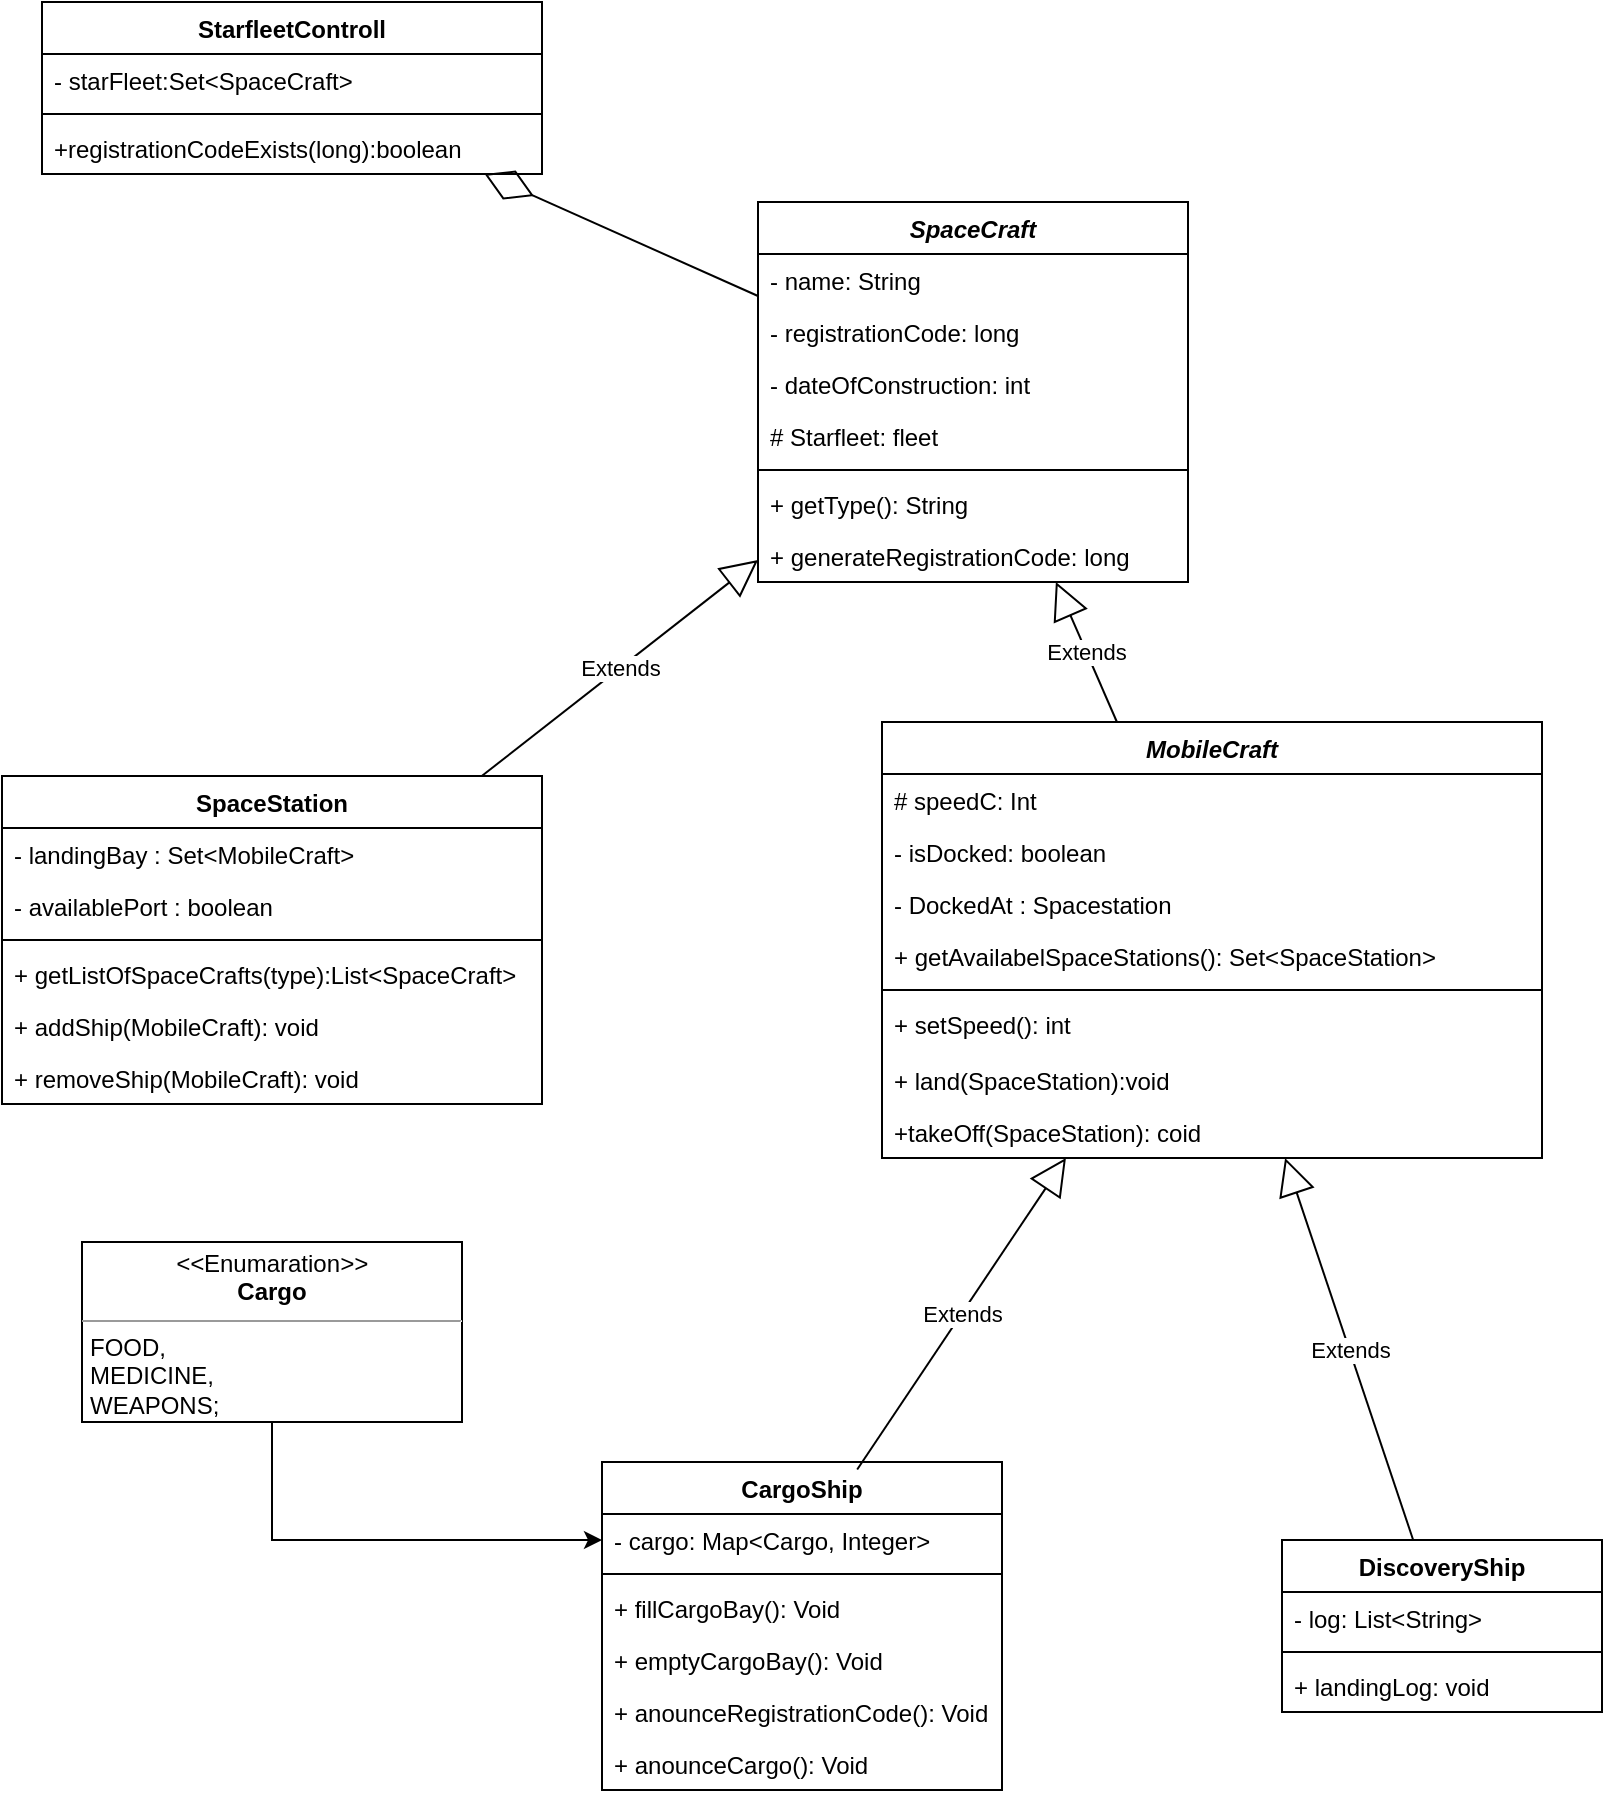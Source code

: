 <mxfile version="14.9.9" type="google"><diagram id="VpYGNZzz9T4SENYdZdwK" name="Page-1"><mxGraphModel dx="3152" dy="2173" grid="1" gridSize="10" guides="1" tooltips="1" connect="1" arrows="1" fold="1" page="1" pageScale="1" pageWidth="850" pageHeight="1100" math="0" shadow="0"><root><mxCell id="0"/><mxCell id="1" parent="0"/><mxCell id="brteoTNuK_Nv3a5XQ8D7-1" value="StarfleetControll" style="swimlane;fontStyle=1;align=center;verticalAlign=top;childLayout=stackLayout;horizontal=1;startSize=26;horizontalStack=0;resizeParent=1;resizeParentMax=0;resizeLast=0;collapsible=1;marginBottom=0;" parent="1" vertex="1"><mxGeometry x="-40" y="-450" width="250" height="86" as="geometry"/></mxCell><mxCell id="brteoTNuK_Nv3a5XQ8D7-2" value="- starFleet:Set&lt;SpaceCraft&gt;" style="text;strokeColor=none;fillColor=none;align=left;verticalAlign=top;spacingLeft=4;spacingRight=4;overflow=hidden;rotatable=0;points=[[0,0.5],[1,0.5]];portConstraint=eastwest;" parent="brteoTNuK_Nv3a5XQ8D7-1" vertex="1"><mxGeometry y="26" width="250" height="26" as="geometry"/></mxCell><mxCell id="brteoTNuK_Nv3a5XQ8D7-3" value="" style="line;strokeWidth=1;fillColor=none;align=left;verticalAlign=middle;spacingTop=-1;spacingLeft=3;spacingRight=3;rotatable=0;labelPosition=right;points=[];portConstraint=eastwest;" parent="brteoTNuK_Nv3a5XQ8D7-1" vertex="1"><mxGeometry y="52" width="250" height="8" as="geometry"/></mxCell><mxCell id="5bvvCbg901Kr1RAWdOSh-2" value="+registrationCodeExists(long):boolean" style="text;strokeColor=none;fillColor=none;align=left;verticalAlign=top;spacingLeft=4;spacingRight=4;overflow=hidden;rotatable=0;points=[[0,0.5],[1,0.5]];portConstraint=eastwest;" vertex="1" parent="brteoTNuK_Nv3a5XQ8D7-1"><mxGeometry y="60" width="250" height="26" as="geometry"/></mxCell><mxCell id="brteoTNuK_Nv3a5XQ8D7-5" value="SpaceCraft" style="swimlane;fontStyle=3;align=center;verticalAlign=top;childLayout=stackLayout;horizontal=1;startSize=26;horizontalStack=0;resizeParent=1;resizeParentMax=0;resizeLast=0;collapsible=1;marginBottom=0;" parent="1" vertex="1"><mxGeometry x="318" y="-350" width="215" height="190" as="geometry"/></mxCell><mxCell id="brteoTNuK_Nv3a5XQ8D7-6" value="- name: String" style="text;strokeColor=none;fillColor=none;align=left;verticalAlign=top;spacingLeft=4;spacingRight=4;overflow=hidden;rotatable=0;points=[[0,0.5],[1,0.5]];portConstraint=eastwest;" parent="brteoTNuK_Nv3a5XQ8D7-5" vertex="1"><mxGeometry y="26" width="215" height="26" as="geometry"/></mxCell><mxCell id="brteoTNuK_Nv3a5XQ8D7-9" value="- registrationCode: long" style="text;strokeColor=none;fillColor=none;align=left;verticalAlign=top;spacingLeft=4;spacingRight=4;overflow=hidden;rotatable=0;points=[[0,0.5],[1,0.5]];portConstraint=eastwest;" parent="brteoTNuK_Nv3a5XQ8D7-5" vertex="1"><mxGeometry y="52" width="215" height="26" as="geometry"/></mxCell><mxCell id="brteoTNuK_Nv3a5XQ8D7-10" value="- dateOfConstruction: int" style="text;strokeColor=none;fillColor=none;align=left;verticalAlign=top;spacingLeft=4;spacingRight=4;overflow=hidden;rotatable=0;points=[[0,0.5],[1,0.5]];portConstraint=eastwest;" parent="brteoTNuK_Nv3a5XQ8D7-5" vertex="1"><mxGeometry y="78" width="215" height="26" as="geometry"/></mxCell><mxCell id="brteoTNuK_Nv3a5XQ8D7-44" value="# Starfleet: fleet" style="text;strokeColor=none;fillColor=none;align=left;verticalAlign=top;spacingLeft=4;spacingRight=4;overflow=hidden;rotatable=0;points=[[0,0.5],[1,0.5]];portConstraint=eastwest;" parent="brteoTNuK_Nv3a5XQ8D7-5" vertex="1"><mxGeometry y="104" width="215" height="26" as="geometry"/></mxCell><mxCell id="brteoTNuK_Nv3a5XQ8D7-7" value="" style="line;strokeWidth=1;fillColor=none;align=left;verticalAlign=middle;spacingTop=-1;spacingLeft=3;spacingRight=3;rotatable=0;labelPosition=right;points=[];portConstraint=eastwest;" parent="brteoTNuK_Nv3a5XQ8D7-5" vertex="1"><mxGeometry y="130" width="215" height="8" as="geometry"/></mxCell><mxCell id="brteoTNuK_Nv3a5XQ8D7-8" value="+ getType(): String" style="text;strokeColor=none;fillColor=none;align=left;verticalAlign=top;spacingLeft=4;spacingRight=4;overflow=hidden;rotatable=0;points=[[0,0.5],[1,0.5]];portConstraint=eastwest;" parent="brteoTNuK_Nv3a5XQ8D7-5" vertex="1"><mxGeometry y="138" width="215" height="26" as="geometry"/></mxCell><mxCell id="5bvvCbg901Kr1RAWdOSh-3" value="+ generateRegistrationCode: long" style="text;strokeColor=none;fillColor=none;align=left;verticalAlign=top;spacingLeft=4;spacingRight=4;overflow=hidden;rotatable=0;points=[[0,0.5],[1,0.5]];portConstraint=eastwest;" vertex="1" parent="brteoTNuK_Nv3a5XQ8D7-5"><mxGeometry y="164" width="215" height="26" as="geometry"/></mxCell><mxCell id="brteoTNuK_Nv3a5XQ8D7-12" value="DiscoveryShip" style="swimlane;fontStyle=1;align=center;verticalAlign=top;childLayout=stackLayout;horizontal=1;startSize=26;horizontalStack=0;resizeParent=1;resizeParentMax=0;resizeLast=0;collapsible=1;marginBottom=0;" parent="1" vertex="1"><mxGeometry x="580" y="319" width="160" height="86" as="geometry"/></mxCell><mxCell id="brteoTNuK_Nv3a5XQ8D7-42" value="- log: List&amp;lt;String&amp;gt;" style="text;strokeColor=none;fillColor=none;align=left;verticalAlign=top;spacingLeft=4;spacingRight=4;overflow=hidden;rotatable=0;points=[[0,0.5],[1,0.5]];portConstraint=eastwest;html=1;" parent="brteoTNuK_Nv3a5XQ8D7-12" vertex="1"><mxGeometry y="26" width="160" height="26" as="geometry"/></mxCell><mxCell id="brteoTNuK_Nv3a5XQ8D7-14" value="" style="line;strokeWidth=1;fillColor=none;align=left;verticalAlign=middle;spacingTop=-1;spacingLeft=3;spacingRight=3;rotatable=0;labelPosition=right;points=[];portConstraint=eastwest;" parent="brteoTNuK_Nv3a5XQ8D7-12" vertex="1"><mxGeometry y="52" width="160" height="8" as="geometry"/></mxCell><mxCell id="brteoTNuK_Nv3a5XQ8D7-41" value="+ landingLog: void" style="text;strokeColor=none;fillColor=none;align=left;verticalAlign=top;spacingLeft=4;spacingRight=4;overflow=hidden;rotatable=0;points=[[0,0.5],[1,0.5]];portConstraint=eastwest;html=1;" parent="brteoTNuK_Nv3a5XQ8D7-12" vertex="1"><mxGeometry y="60" width="160" height="26" as="geometry"/></mxCell><mxCell id="brteoTNuK_Nv3a5XQ8D7-16" value="CargoShip&#10;" style="swimlane;fontStyle=1;align=center;verticalAlign=top;childLayout=stackLayout;horizontal=1;startSize=26;horizontalStack=0;resizeParent=1;resizeParentMax=0;resizeLast=0;collapsible=1;marginBottom=0;" parent="1" vertex="1"><mxGeometry x="240" y="280" width="200" height="164" as="geometry"/></mxCell><mxCell id="brteoTNuK_Nv3a5XQ8D7-17" value="- cargo: Map&lt;Cargo, Integer&gt;" style="text;strokeColor=none;fillColor=none;align=left;verticalAlign=top;spacingLeft=4;spacingRight=4;overflow=hidden;rotatable=0;points=[[0,0.5],[1,0.5]];portConstraint=eastwest;" parent="brteoTNuK_Nv3a5XQ8D7-16" vertex="1"><mxGeometry y="26" width="200" height="26" as="geometry"/></mxCell><mxCell id="brteoTNuK_Nv3a5XQ8D7-18" value="" style="line;strokeWidth=1;fillColor=none;align=left;verticalAlign=middle;spacingTop=-1;spacingLeft=3;spacingRight=3;rotatable=0;labelPosition=right;points=[];portConstraint=eastwest;" parent="brteoTNuK_Nv3a5XQ8D7-16" vertex="1"><mxGeometry y="52" width="200" height="8" as="geometry"/></mxCell><mxCell id="brteoTNuK_Nv3a5XQ8D7-19" value="+ fillCargoBay(): Void" style="text;strokeColor=none;fillColor=none;align=left;verticalAlign=top;spacingLeft=4;spacingRight=4;overflow=hidden;rotatable=0;points=[[0,0.5],[1,0.5]];portConstraint=eastwest;" parent="brteoTNuK_Nv3a5XQ8D7-16" vertex="1"><mxGeometry y="60" width="200" height="26" as="geometry"/></mxCell><mxCell id="brteoTNuK_Nv3a5XQ8D7-35" value="+ emptyCargoBay(): Void" style="text;strokeColor=none;fillColor=none;align=left;verticalAlign=top;spacingLeft=4;spacingRight=4;overflow=hidden;rotatable=0;points=[[0,0.5],[1,0.5]];portConstraint=eastwest;" parent="brteoTNuK_Nv3a5XQ8D7-16" vertex="1"><mxGeometry y="86" width="200" height="26" as="geometry"/></mxCell><mxCell id="brteoTNuK_Nv3a5XQ8D7-39" value="+ anounceRegistrationCode(): Void" style="text;strokeColor=none;fillColor=none;align=left;verticalAlign=top;spacingLeft=4;spacingRight=4;overflow=hidden;rotatable=0;points=[[0,0.5],[1,0.5]];portConstraint=eastwest;" parent="brteoTNuK_Nv3a5XQ8D7-16" vertex="1"><mxGeometry y="112" width="200" height="26" as="geometry"/></mxCell><mxCell id="brteoTNuK_Nv3a5XQ8D7-40" value="+ anounceCargo(): Void" style="text;strokeColor=none;fillColor=none;align=left;verticalAlign=top;spacingLeft=4;spacingRight=4;overflow=hidden;rotatable=0;points=[[0,0.5],[1,0.5]];portConstraint=eastwest;" parent="brteoTNuK_Nv3a5XQ8D7-16" vertex="1"><mxGeometry y="138" width="200" height="26" as="geometry"/></mxCell><mxCell id="brteoTNuK_Nv3a5XQ8D7-20" value="SpaceStation" style="swimlane;fontStyle=1;align=center;verticalAlign=top;childLayout=stackLayout;horizontal=1;startSize=26;horizontalStack=0;resizeParent=1;resizeParentMax=0;resizeLast=0;collapsible=1;marginBottom=0;" parent="1" vertex="1"><mxGeometry x="-60" y="-63" width="270" height="164" as="geometry"/></mxCell><mxCell id="brteoTNuK_Nv3a5XQ8D7-21" value="- landingBay : Set&lt;MobileCraft&gt;" style="text;strokeColor=none;fillColor=none;align=left;verticalAlign=top;spacingLeft=4;spacingRight=4;overflow=hidden;rotatable=0;points=[[0,0.5],[1,0.5]];portConstraint=eastwest;" parent="brteoTNuK_Nv3a5XQ8D7-20" vertex="1"><mxGeometry y="26" width="270" height="26" as="geometry"/></mxCell><mxCell id="brteoTNuK_Nv3a5XQ8D7-38" value="- availablePort : boolean" style="text;strokeColor=none;fillColor=none;align=left;verticalAlign=top;spacingLeft=4;spacingRight=4;overflow=hidden;rotatable=0;points=[[0,0.5],[1,0.5]];portConstraint=eastwest;" parent="brteoTNuK_Nv3a5XQ8D7-20" vertex="1"><mxGeometry y="52" width="270" height="26" as="geometry"/></mxCell><mxCell id="brteoTNuK_Nv3a5XQ8D7-22" value="" style="line;strokeWidth=1;fillColor=none;align=left;verticalAlign=middle;spacingTop=-1;spacingLeft=3;spacingRight=3;rotatable=0;labelPosition=right;points=[];portConstraint=eastwest;" parent="brteoTNuK_Nv3a5XQ8D7-20" vertex="1"><mxGeometry y="78" width="270" height="8" as="geometry"/></mxCell><mxCell id="brteoTNuK_Nv3a5XQ8D7-23" value="+ getListOfSpaceCrafts(type):List&lt;SpaceCraft&gt;" style="text;strokeColor=none;fillColor=none;align=left;verticalAlign=top;spacingLeft=4;spacingRight=4;overflow=hidden;rotatable=0;points=[[0,0.5],[1,0.5]];portConstraint=eastwest;" parent="brteoTNuK_Nv3a5XQ8D7-20" vertex="1"><mxGeometry y="86" width="270" height="26" as="geometry"/></mxCell><mxCell id="5bvvCbg901Kr1RAWdOSh-9" value="+ addShip(MobileCraft): void" style="text;strokeColor=none;fillColor=none;align=left;verticalAlign=top;spacingLeft=4;spacingRight=4;overflow=hidden;rotatable=0;points=[[0,0.5],[1,0.5]];portConstraint=eastwest;" vertex="1" parent="brteoTNuK_Nv3a5XQ8D7-20"><mxGeometry y="112" width="270" height="26" as="geometry"/></mxCell><mxCell id="5bvvCbg901Kr1RAWdOSh-8" value="+ removeShip(MobileCraft): void " style="text;strokeColor=none;fillColor=none;align=left;verticalAlign=top;spacingLeft=4;spacingRight=4;overflow=hidden;rotatable=0;points=[[0,0.5],[1,0.5]];portConstraint=eastwest;" vertex="1" parent="brteoTNuK_Nv3a5XQ8D7-20"><mxGeometry y="138" width="270" height="26" as="geometry"/></mxCell><mxCell id="brteoTNuK_Nv3a5XQ8D7-24" value="Extends" style="endArrow=block;endSize=16;endFill=0;html=1;" parent="1" source="brteoTNuK_Nv3a5XQ8D7-20" target="brteoTNuK_Nv3a5XQ8D7-5" edge="1"><mxGeometry width="160" relative="1" as="geometry"><mxPoint x="340" y="170" as="sourcePoint"/><mxPoint x="500" y="170" as="targetPoint"/></mxGeometry></mxCell><mxCell id="brteoTNuK_Nv3a5XQ8D7-25" value="Extends" style="endArrow=block;endSize=16;endFill=0;html=1;exitX=0.638;exitY=0.023;exitDx=0;exitDy=0;exitPerimeter=0;" parent="1" source="brteoTNuK_Nv3a5XQ8D7-16" target="brteoTNuK_Nv3a5XQ8D7-29" edge="1"><mxGeometry width="160" relative="1" as="geometry"><mxPoint x="350" y="180" as="sourcePoint"/><mxPoint x="390" y="50" as="targetPoint"/></mxGeometry></mxCell><mxCell id="brteoTNuK_Nv3a5XQ8D7-26" value="Extends" style="endArrow=block;endSize=16;endFill=0;html=1;" parent="1" source="brteoTNuK_Nv3a5XQ8D7-12" target="brteoTNuK_Nv3a5XQ8D7-29" edge="1"><mxGeometry width="160" relative="1" as="geometry"><mxPoint x="360" y="190" as="sourcePoint"/><mxPoint x="540" y="60" as="targetPoint"/></mxGeometry></mxCell><mxCell id="brteoTNuK_Nv3a5XQ8D7-27" value="" style="endArrow=diamondThin;endFill=0;endSize=24;html=1;" parent="1" source="brteoTNuK_Nv3a5XQ8D7-5" target="brteoTNuK_Nv3a5XQ8D7-1" edge="1"><mxGeometry width="160" relative="1" as="geometry"><mxPoint x="340" y="170" as="sourcePoint"/><mxPoint x="500" y="170" as="targetPoint"/></mxGeometry></mxCell><mxCell id="brteoTNuK_Nv3a5XQ8D7-29" value="MobileCraft&#10;" style="swimlane;fontStyle=3;align=center;verticalAlign=top;childLayout=stackLayout;horizontal=1;startSize=26;horizontalStack=0;resizeParent=1;resizeParentMax=0;resizeLast=0;collapsible=1;marginBottom=0;" parent="1" vertex="1"><mxGeometry x="380" y="-90" width="330" height="218" as="geometry"/></mxCell><mxCell id="brteoTNuK_Nv3a5XQ8D7-30" value="# speedC: Int" style="text;strokeColor=none;fillColor=none;align=left;verticalAlign=top;spacingLeft=4;spacingRight=4;overflow=hidden;rotatable=0;points=[[0,0.5],[1,0.5]];portConstraint=eastwest;" parent="brteoTNuK_Nv3a5XQ8D7-29" vertex="1"><mxGeometry y="26" width="330" height="26" as="geometry"/></mxCell><mxCell id="5bvvCbg901Kr1RAWdOSh-7" value="- isDocked: boolean" style="text;strokeColor=none;fillColor=none;align=left;verticalAlign=top;spacingLeft=4;spacingRight=4;overflow=hidden;rotatable=0;points=[[0,0.5],[1,0.5]];portConstraint=eastwest;" vertex="1" parent="brteoTNuK_Nv3a5XQ8D7-29"><mxGeometry y="52" width="330" height="26" as="geometry"/></mxCell><mxCell id="5bvvCbg901Kr1RAWdOSh-1" value="- DockedAt : Spacestation" style="text;strokeColor=none;fillColor=none;align=left;verticalAlign=top;spacingLeft=4;spacingRight=4;overflow=hidden;rotatable=0;points=[[0,0.5],[1,0.5]];portConstraint=eastwest;" vertex="1" parent="brteoTNuK_Nv3a5XQ8D7-29"><mxGeometry y="78" width="330" height="26" as="geometry"/></mxCell><mxCell id="brteoTNuK_Nv3a5XQ8D7-32" value="+ getAvailabelSpaceStations(): Set&lt;SpaceStation&gt;" style="text;strokeColor=none;fillColor=none;align=left;verticalAlign=top;spacingLeft=4;spacingRight=4;overflow=hidden;rotatable=0;points=[[0,0.5],[1,0.5]];portConstraint=eastwest;" parent="brteoTNuK_Nv3a5XQ8D7-29" vertex="1"><mxGeometry y="104" width="330" height="26" as="geometry"/></mxCell><mxCell id="brteoTNuK_Nv3a5XQ8D7-31" value="" style="line;strokeWidth=1;fillColor=none;align=left;verticalAlign=middle;spacingTop=-1;spacingLeft=3;spacingRight=3;rotatable=0;labelPosition=right;points=[];portConstraint=eastwest;" parent="brteoTNuK_Nv3a5XQ8D7-29" vertex="1"><mxGeometry y="130" width="330" height="8" as="geometry"/></mxCell><mxCell id="brteoTNuK_Nv3a5XQ8D7-43" value="+ setSpeed(): int" style="text;strokeColor=none;fillColor=none;align=left;verticalAlign=top;spacingLeft=4;spacingRight=4;overflow=hidden;rotatable=0;points=[[0,0.5],[1,0.5]];portConstraint=eastwest;" parent="brteoTNuK_Nv3a5XQ8D7-29" vertex="1"><mxGeometry y="138" width="330" height="28" as="geometry"/></mxCell><mxCell id="5bvvCbg901Kr1RAWdOSh-5" value="+ land(SpaceStation):void" style="text;strokeColor=none;fillColor=none;align=left;verticalAlign=top;spacingLeft=4;spacingRight=4;overflow=hidden;rotatable=0;points=[[0,0.5],[1,0.5]];portConstraint=eastwest;" vertex="1" parent="brteoTNuK_Nv3a5XQ8D7-29"><mxGeometry y="166" width="330" height="26" as="geometry"/></mxCell><mxCell id="5bvvCbg901Kr1RAWdOSh-6" value="+takeOff(SpaceStation): coid" style="text;strokeColor=none;fillColor=none;align=left;verticalAlign=top;spacingLeft=4;spacingRight=4;overflow=hidden;rotatable=0;points=[[0,0.5],[1,0.5]];portConstraint=eastwest;" vertex="1" parent="brteoTNuK_Nv3a5XQ8D7-29"><mxGeometry y="192" width="330" height="26" as="geometry"/></mxCell><mxCell id="brteoTNuK_Nv3a5XQ8D7-34" style="edgeStyle=orthogonalEdgeStyle;rounded=0;orthogonalLoop=1;jettySize=auto;html=1;" parent="1" source="brteoTNuK_Nv3a5XQ8D7-33" target="brteoTNuK_Nv3a5XQ8D7-17" edge="1"><mxGeometry relative="1" as="geometry"/></mxCell><mxCell id="brteoTNuK_Nv3a5XQ8D7-33" value="&lt;p style=&quot;margin: 0px ; margin-top: 4px ; text-align: center&quot;&gt;&lt;i&gt;&amp;lt;&amp;lt;&lt;/i&gt;Enumaration&lt;i&gt;&amp;gt;&amp;gt;&lt;/i&gt;&lt;br&gt;&lt;b&gt;Cargo&lt;/b&gt;&lt;/p&gt;&lt;hr size=&quot;1&quot;&gt;&lt;p style=&quot;margin: 0px ; margin-left: 4px&quot;&gt;FOOD,&lt;/p&gt;&lt;p style=&quot;margin: 0px ; margin-left: 4px&quot;&gt;MEDICINE,&lt;/p&gt;&lt;p style=&quot;margin: 0px ; margin-left: 4px&quot;&gt;WEAPONS;&lt;/p&gt;" style="verticalAlign=top;align=left;overflow=fill;fontSize=12;fontFamily=Helvetica;html=1;" parent="1" vertex="1"><mxGeometry x="-20" y="170" width="190" height="90" as="geometry"/></mxCell><mxCell id="brteoTNuK_Nv3a5XQ8D7-36" value="Extends" style="endArrow=block;endSize=16;endFill=0;html=1;" parent="1" source="brteoTNuK_Nv3a5XQ8D7-29" target="brteoTNuK_Nv3a5XQ8D7-5" edge="1"><mxGeometry width="160" relative="1" as="geometry"><mxPoint x="340" y="170" as="sourcePoint"/><mxPoint x="500" y="170" as="targetPoint"/></mxGeometry></mxCell></root></mxGraphModel></diagram></mxfile>